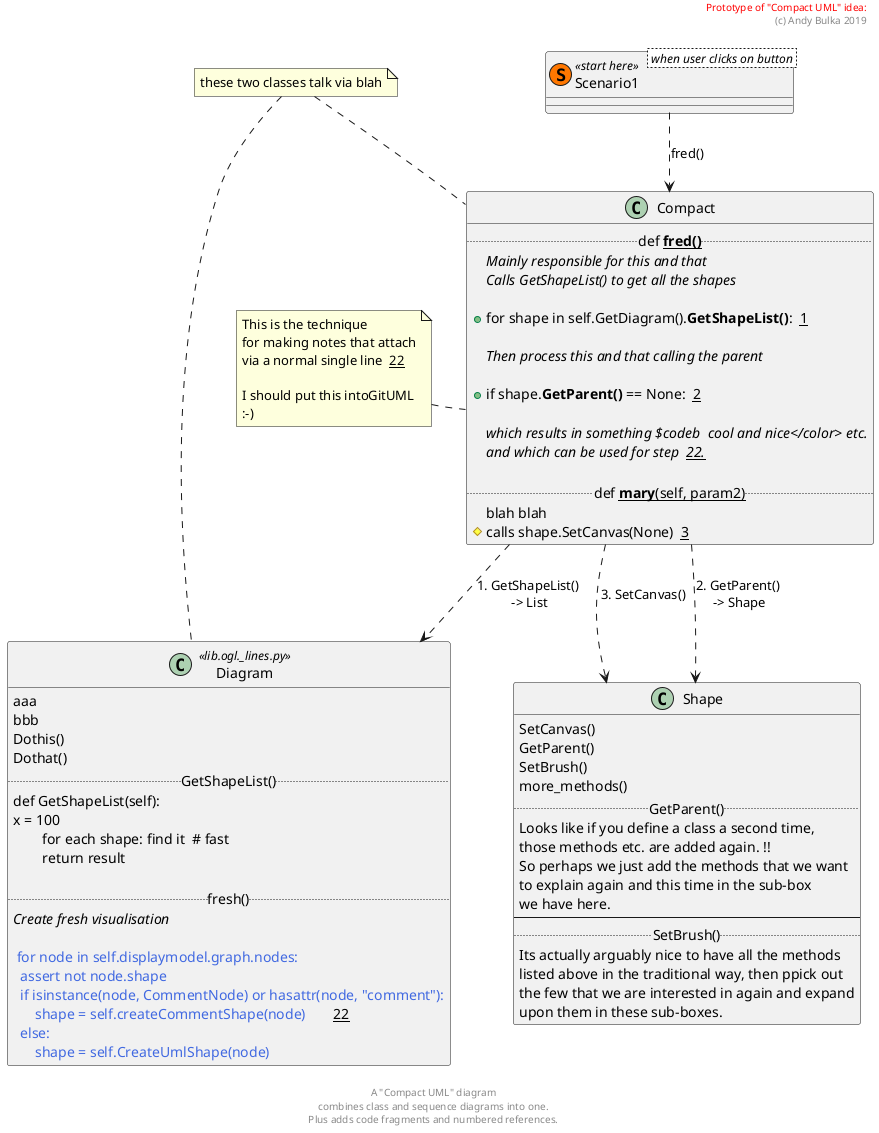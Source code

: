 @startuml More complete example of a Literate Code Map - 01

!$code = "<color:royalBlue><size:14>"

header
<font color=red>Prototype of "Compact UML" idea:</font>
(c) Andy Bulka 2019

endheader

class Compact {
    .. def <u><b>fred() ..
        <i>Mainly responsible for this and that
        <i>Calls GetShapeList() to get all the shapes

        + for shape in self.GetDiagram().<b>GetShapeList()</b>:  <u>1

        <i>Then process this and that calling the parent

        + if shape.<b>GetParent()</b> == None:  <u>2

        <i>which results in something $codeb  cool and nice</color> etc.
        <i>and which can be used for step  <u>22.

    .. def <u><b>mary</b>(self, param2) ..
            blah blah
        # calls shape.SetCanvas(None)  <u>3
}
class Shape {
    SetCanvas()
    GetParent()
    SetBrush()
}
class Diagram <<lib.ogl._lines.py>> {
    aaa
    bbb
    Dothis()
    Dothat()
    .. GetShapeList() ..
    def GetShapeList(self):
    	x = 100
    \tfor each shape: find it  # fast
    \treturn result

    .. fresh() ..
    <i>Create fresh visualisation

    $code for node in self.displaymodel.graph.nodes:
    $code  assert not node.shape
    $code  if isinstance(node, CommentNode) or hasattr(node, "comment"):
    $code      shape = self.createCommentShape(node)  	</color><u>22
    $code  else:
    $code      shape = self.CreateUmlShape(node)
}

class Shape {
    more_methods()
    .. GetParent() ..
    Looks like if you define a class a second time,
    those methods etc. are added again. !!
    So perhaps we just add the methods that we want
    to explain again and this time in the sub-box
    we have here.
    --
    .. SetBrush() ..
    Its actually arguably nice to have all the methods
    listed above in the traditional way, then ppick out
    the few that we are interested in again and expand
    upon them in these sub-boxes.
}

class Scenario1 < when user clicks on button ><< (S,#FF7700) start here >>

Scenario1 ..> Compact : fred()
Compact ..> Diagram : 1. GetShapeList()\n -> List
Compact ..> Shape : 2. GetParent()\n -> Shape
Compact ..> Shape : 3. SetCanvas()



note as N2
This is the technique
for making notes that attach
via a normal single line  <u>22

I should put this intoGitUML
:-)
end note
N2 . Compact
N2 .[hidden] Compact

note "these two classes talk via blah" as N3
N3 .. Compact
N3 .. Diagram

center footer

A "Compact UML" diagram
combines class and sequence diagrams into one.
Plus adds code fragments and numbered references.
end footer

@enduml
